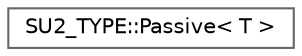 digraph "Graphical Class Hierarchy"
{
 // LATEX_PDF_SIZE
  bgcolor="transparent";
  edge [fontname=Helvetica,fontsize=10,labelfontname=Helvetica,labelfontsize=10];
  node [fontname=Helvetica,fontsize=10,shape=box,height=0.2,width=0.4];
  rankdir="LR";
  Node0 [id="Node000000",label="SU2_TYPE::Passive\< T \>",height=0.2,width=0.4,color="grey40", fillcolor="white", style="filled",URL="$structSU2__TYPE_1_1Passive.html",tooltip="Get the passive value of any variable. For most types return directly, specialize for su2double to ca..."];
}

